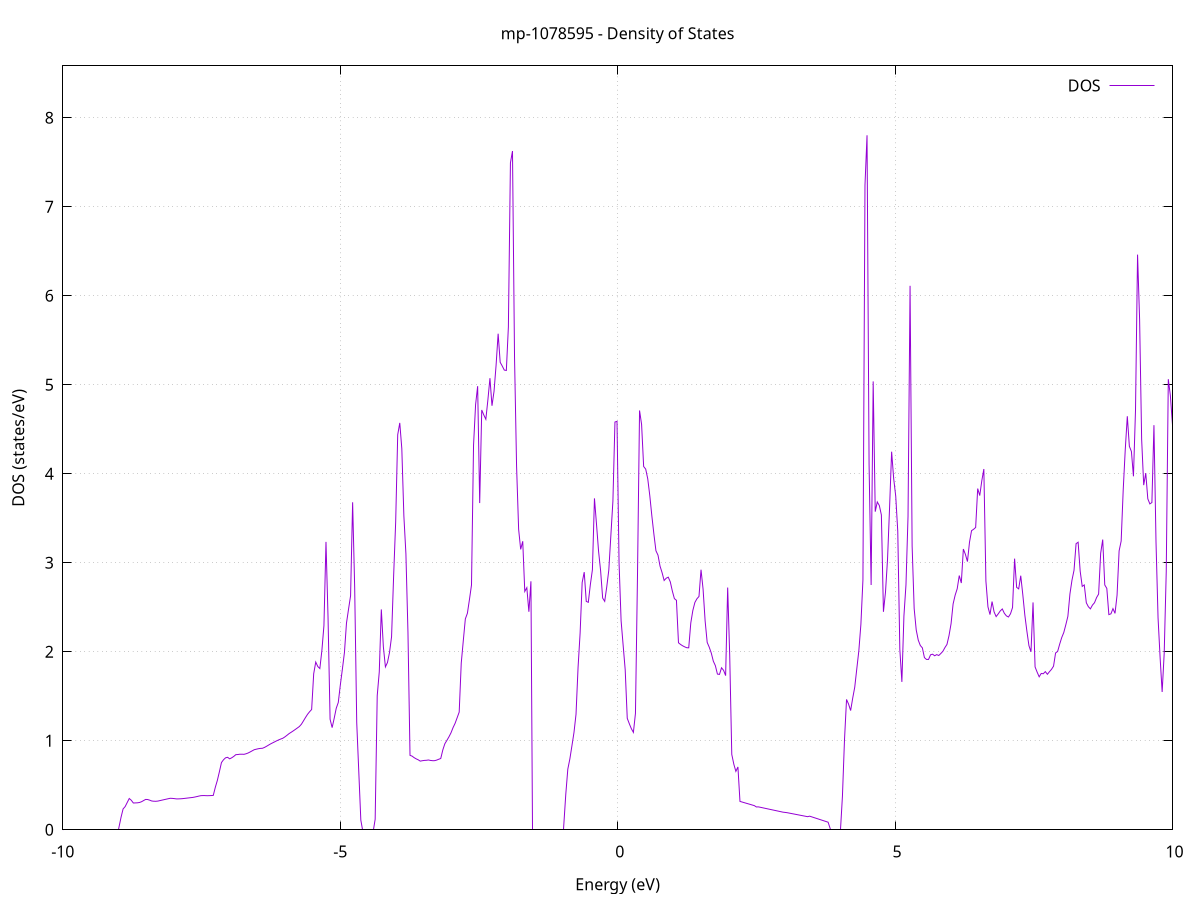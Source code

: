 set title 'mp-1078595 - Density of States'
set xlabel 'Energy (eV)'
set ylabel 'DOS (states/eV)'
set grid
set xrange [-10:10]
set yrange [0:8.583]
set xzeroaxis lt -1
set terminal png size 800,600
set output 'mp-1078595_dos_gnuplot.png'
plot '-' using 1:2 with lines title 'DOS'
-39.016300 0.000000
-38.979400 0.000000
-38.942500 0.000000
-38.905500 0.000000
-38.868600 0.000000
-38.831700 0.000000
-38.794700 0.000000
-38.757800 0.000000
-38.720900 0.000000
-38.683900 0.000000
-38.647000 0.000000
-38.610000 0.000000
-38.573100 0.000000
-38.536200 0.000000
-38.499200 0.000000
-38.462300 0.000000
-38.425400 0.000000
-38.388400 0.000000
-38.351500 0.000000
-38.314600 0.000000
-38.277600 0.000000
-38.240700 0.000000
-38.203700 0.000000
-38.166800 0.000000
-38.129900 0.000000
-38.092900 0.000000
-38.056000 0.000000
-38.019100 0.000000
-37.982100 0.000000
-37.945200 0.000000
-37.908300 0.000000
-37.871300 0.000000
-37.834400 0.000000
-37.797400 0.000000
-37.760500 0.000000
-37.723600 0.000000
-37.686600 0.000000
-37.649700 0.000000
-37.612800 0.000000
-37.575800 0.000000
-37.538900 0.000000
-37.502000 0.000000
-37.465000 0.000000
-37.428100 0.000000
-37.391100 0.000000
-37.354200 0.000000
-37.317300 0.000000
-37.280300 0.000000
-37.243400 0.000000
-37.206500 0.000000
-37.169500 0.000000
-37.132600 0.000000
-37.095700 0.000000
-37.058700 0.000000
-37.021800 0.000000
-36.984800 0.000000
-36.947900 0.000000
-36.911000 0.000000
-36.874000 0.000000
-36.837100 0.000000
-36.800200 0.000000
-36.763200 0.000000
-36.726300 0.000000
-36.689400 0.000000
-36.652400 0.000000
-36.615500 0.000000
-36.578500 0.000000
-36.541600 0.000000
-36.504700 0.000000
-36.467700 0.000000
-36.430800 0.000000
-36.393900 0.000000
-36.356900 0.000000
-36.320000 0.000000
-36.283100 0.000000
-36.246100 0.000000
-36.209200 0.000000
-36.172200 0.000000
-36.135300 0.000000
-36.098400 0.000000
-36.061400 0.000000
-36.024500 0.000000
-35.987600 0.000000
-35.950600 0.000000
-35.913700 0.000000
-35.876800 0.000000
-35.839800 0.000000
-35.802900 0.000000
-35.765900 0.000000
-35.729000 0.000000
-35.692100 0.000000
-35.655100 7.113900
-35.618200 32.302300
-35.581300 16.867800
-35.544300 13.169900
-35.507400 11.150300
-35.470500 3.690400
-35.433500 3.553100
-35.396600 12.090900
-35.359600 15.808200
-35.322700 18.803800
-35.285800 13.931800
-35.248800 12.873200
-35.211900 54.958600
-35.175000 24.896900
-35.138000 21.685700
-35.101100 14.954200
-35.064200 30.903500
-35.027200 0.000000
-34.990300 0.000000
-34.953300 0.000000
-34.916400 0.000000
-34.879500 0.000000
-34.842500 0.000000
-34.805600 0.000000
-34.768700 0.000000
-34.731700 0.000000
-34.694800 0.000000
-34.657900 0.000000
-34.620900 0.000000
-34.584000 0.000000
-34.547000 0.000000
-34.510100 0.000000
-34.473200 0.000000
-34.436200 0.000000
-34.399300 0.000000
-34.362400 0.000000
-34.325400 0.000000
-34.288500 0.000000
-34.251600 0.000000
-34.214600 0.000000
-34.177700 0.000000
-34.140700 0.000000
-34.103800 0.000000
-34.066900 0.000000
-34.029900 0.000000
-33.993000 0.000000
-33.956100 0.000000
-33.919100 0.000000
-33.882200 0.000000
-33.845300 0.000000
-33.808300 0.000000
-33.771400 0.000000
-33.734400 0.000000
-33.697500 0.000000
-33.660600 0.000000
-33.623600 0.000000
-33.586700 0.000000
-33.549800 0.000000
-33.512800 0.000000
-33.475900 0.000000
-33.439000 0.000000
-33.402000 0.000000
-33.365100 0.000000
-33.328100 0.000000
-33.291200 0.000000
-33.254300 0.000000
-33.217300 0.000000
-33.180400 0.000000
-33.143500 0.000000
-33.106500 0.000000
-33.069600 0.000000
-33.032700 0.000000
-32.995700 0.000000
-32.958800 0.000000
-32.921800 0.000000
-32.884900 0.000000
-32.848000 0.000000
-32.811000 0.000000
-32.774100 0.000000
-32.737200 0.000000
-32.700200 0.000000
-32.663300 0.000000
-32.626400 0.000000
-32.589400 0.000000
-32.552500 0.000000
-32.515500 0.000000
-32.478600 0.000000
-32.441700 0.000000
-32.404700 0.000000
-32.367800 0.000000
-32.330900 0.000000
-32.293900 0.000000
-32.257000 0.000000
-32.220100 0.000000
-32.183100 0.000000
-32.146200 0.000000
-32.109200 0.000000
-32.072300 0.000000
-32.035400 0.000000
-31.998400 0.000000
-31.961500 0.000000
-31.924600 0.000000
-31.887600 0.000000
-31.850700 0.000000
-31.813800 0.000000
-31.776800 0.000000
-31.739900 0.000000
-31.702900 0.000000
-31.666000 0.000000
-31.629100 0.000000
-31.592100 0.000000
-31.555200 0.000000
-31.518300 0.000000
-31.481300 0.000000
-31.444400 0.000000
-31.407500 0.000000
-31.370500 0.000000
-31.333600 0.000000
-31.296600 0.000000
-31.259700 0.000000
-31.222800 0.000000
-31.185800 0.000000
-31.148900 0.000000
-31.112000 0.000000
-31.075000 0.000000
-31.038100 0.000000
-31.001200 0.000000
-30.964200 0.000000
-30.927300 0.000000
-30.890300 0.000000
-30.853400 0.000000
-30.816500 0.000000
-30.779500 0.000000
-30.742600 0.000000
-30.705700 0.000000
-30.668700 0.000000
-30.631800 0.000000
-30.594900 0.000000
-30.557900 0.000000
-30.521000 0.000000
-30.484000 0.000000
-30.447100 0.000000
-30.410200 0.000000
-30.373200 0.000000
-30.336300 0.000000
-30.299400 0.000000
-30.262400 0.000000
-30.225500 0.000000
-30.188600 0.000000
-30.151600 0.000000
-30.114700 0.000000
-30.077700 0.000000
-30.040800 0.000000
-30.003900 0.000000
-29.966900 0.000000
-29.930000 0.000000
-29.893100 0.000000
-29.856100 0.000000
-29.819200 0.000000
-29.782300 0.000000
-29.745300 0.000000
-29.708400 0.000000
-29.671400 0.000000
-29.634500 0.000000
-29.597600 0.000000
-29.560600 0.000000
-29.523700 0.000000
-29.486800 0.000000
-29.449800 0.000000
-29.412900 0.000000
-29.376000 0.000000
-29.339000 0.000000
-29.302100 0.000000
-29.265200 0.000000
-29.228200 0.000000
-29.191300 0.000000
-29.154300 0.000000
-29.117400 0.000000
-29.080500 0.000000
-29.043500 0.000000
-29.006600 0.000000
-28.969700 0.000000
-28.932700 0.000000
-28.895800 0.000000
-28.858900 0.000000
-28.821900 0.000000
-28.785000 0.000000
-28.748000 0.000000
-28.711100 0.000000
-28.674200 0.000000
-28.637200 0.000000
-28.600300 0.000000
-28.563400 0.000000
-28.526400 0.000000
-28.489500 0.000000
-28.452600 0.000000
-28.415600 0.000000
-28.378700 0.000000
-28.341700 0.000000
-28.304800 0.000000
-28.267900 0.000000
-28.230900 0.000000
-28.194000 0.000000
-28.157100 0.000000
-28.120100 0.000000
-28.083200 0.000000
-28.046300 0.000000
-28.009300 0.000000
-27.972400 0.000000
-27.935400 0.000000
-27.898500 0.000000
-27.861600 0.000000
-27.824600 0.000000
-27.787700 0.000000
-27.750800 0.000000
-27.713800 0.000000
-27.676900 0.000000
-27.640000 0.000000
-27.603000 0.000000
-27.566100 0.000000
-27.529100 0.000000
-27.492200 0.000000
-27.455300 0.000000
-27.418300 0.000000
-27.381400 0.000000
-27.344500 0.000000
-27.307500 0.000000
-27.270600 0.000000
-27.233700 0.000000
-27.196700 0.000000
-27.159800 0.000000
-27.122800 0.000000
-27.085900 0.000000
-27.049000 0.000000
-27.012000 0.000000
-26.975100 0.000000
-26.938200 0.000000
-26.901200 0.000000
-26.864300 0.000000
-26.827400 0.000000
-26.790400 0.000000
-26.753500 0.000000
-26.716500 0.000000
-26.679600 0.000000
-26.642700 0.000000
-26.605700 0.000000
-26.568800 0.000000
-26.531900 0.000000
-26.494900 0.000000
-26.458000 0.000000
-26.421100 0.000000
-26.384100 0.000000
-26.347200 0.000000
-26.310200 0.000000
-26.273300 0.000000
-26.236400 0.000000
-26.199400 0.000000
-26.162500 0.000000
-26.125600 0.000000
-26.088600 0.000000
-26.051700 0.000000
-26.014800 0.000000
-25.977800 0.000000
-25.940900 0.000000
-25.903900 0.000000
-25.867000 0.000000
-25.830100 0.000000
-25.793100 0.000000
-25.756200 0.000000
-25.719300 0.000000
-25.682300 0.000000
-25.645400 0.000000
-25.608500 0.000000
-25.571500 0.000000
-25.534600 0.000000
-25.497600 0.000000
-25.460700 0.000000
-25.423800 0.000000
-25.386800 0.000000
-25.349900 0.000000
-25.313000 0.000000
-25.276000 0.000000
-25.239100 0.000000
-25.202200 0.000000
-25.165200 0.000000
-25.128300 0.000000
-25.091300 0.000000
-25.054400 0.000000
-25.017500 0.000000
-24.980500 0.000000
-24.943600 0.000000
-24.906700 0.000000
-24.869700 0.000000
-24.832800 0.000000
-24.795900 0.000000
-24.758900 0.000000
-24.722000 0.000000
-24.685000 0.000000
-24.648100 0.000000
-24.611200 0.000000
-24.574200 0.000000
-24.537300 0.000000
-24.500400 0.000000
-24.463400 0.000000
-24.426500 0.000000
-24.389600 0.000000
-24.352600 0.000000
-24.315700 0.000000
-24.278700 0.000000
-24.241800 0.000000
-24.204900 0.000000
-24.167900 0.000000
-24.131000 0.000000
-24.094100 0.000000
-24.057100 0.000000
-24.020200 0.000000
-23.983300 0.000000
-23.946300 0.000000
-23.909400 0.000000
-23.872400 0.000000
-23.835500 0.000000
-23.798600 0.000000
-23.761600 0.000000
-23.724700 0.000000
-23.687800 0.000000
-23.650800 0.000000
-23.613900 0.000000
-23.577000 0.000000
-23.540000 0.000000
-23.503100 0.000000
-23.466100 0.000000
-23.429200 0.000000
-23.392300 0.000000
-23.355300 0.000000
-23.318400 0.000000
-23.281500 0.000000
-23.244500 0.000000
-23.207600 0.000000
-23.170700 0.000000
-23.133700 0.000000
-23.096800 0.000000
-23.059800 0.000000
-23.022900 0.000000
-22.986000 0.000000
-22.949000 0.000000
-22.912100 0.000000
-22.875200 0.000000
-22.838200 0.000000
-22.801300 0.000000
-22.764400 0.000000
-22.727400 0.000000
-22.690500 0.000000
-22.653500 0.000000
-22.616600 0.000000
-22.579700 0.000000
-22.542700 0.000000
-22.505800 0.000000
-22.468900 0.000000
-22.431900 0.000000
-22.395000 0.000000
-22.358100 0.000000
-22.321100 0.000000
-22.284200 0.000000
-22.247200 0.000000
-22.210300 0.000000
-22.173400 0.000000
-22.136400 0.000000
-22.099500 0.000000
-22.062600 0.000000
-22.025600 0.000000
-21.988700 0.000000
-21.951800 0.000000
-21.914800 0.000000
-21.877900 0.000000
-21.840900 0.000000
-21.804000 0.000000
-21.767100 0.000000
-21.730100 0.000000
-21.693200 0.000000
-21.656300 0.000000
-21.619300 0.000000
-21.582400 0.000000
-21.545500 0.000000
-21.508500 0.000000
-21.471600 0.000000
-21.434600 0.000000
-21.397700 0.000000
-21.360800 0.000000
-21.323800 0.000000
-21.286900 0.000000
-21.250000 0.000000
-21.213000 0.000000
-21.176100 0.000000
-21.139200 0.000000
-21.102200 0.000000
-21.065300 0.000000
-21.028300 0.000000
-20.991400 0.000000
-20.954500 0.000000
-20.917500 0.000000
-20.880600 0.000000
-20.843700 0.000000
-20.806700 0.000000
-20.769800 0.000000
-20.732900 0.000000
-20.695900 0.000000
-20.659000 0.000000
-20.622000 0.000000
-20.585100 0.000000
-20.548200 0.000000
-20.511200 0.000000
-20.474300 0.000000
-20.437400 0.000000
-20.400400 0.000000
-20.363500 0.000000
-20.326600 0.000000
-20.289600 0.000000
-20.252700 0.000000
-20.215700 0.000000
-20.178800 0.000000
-20.141900 0.000000
-20.104900 0.000000
-20.068000 0.000000
-20.031100 0.000000
-19.994100 0.000000
-19.957200 0.000000
-19.920300 0.000000
-19.883300 0.000000
-19.846400 0.000000
-19.809400 0.000000
-19.772500 0.000000
-19.735600 0.000000
-19.698600 0.000000
-19.661700 0.000000
-19.624800 0.000000
-19.587800 0.000000
-19.550900 0.000000
-19.514000 0.000000
-19.477000 0.000000
-19.440100 0.000000
-19.403100 0.000000
-19.366200 0.000000
-19.329300 0.000000
-19.292300 0.000000
-19.255400 0.000000
-19.218500 0.000000
-19.181500 0.000000
-19.144600 0.000000
-19.107700 0.000000
-19.070700 0.000000
-19.033800 0.000000
-18.996800 0.000000
-18.959900 0.000000
-18.923000 0.000000
-18.886000 0.000000
-18.849100 0.000000
-18.812200 0.000000
-18.775200 0.000000
-18.738300 0.000000
-18.701400 0.000000
-18.664400 0.000000
-18.627500 0.000000
-18.590500 0.000000
-18.553600 0.000000
-18.516700 0.000000
-18.479700 0.000000
-18.442800 0.000000
-18.405900 0.000000
-18.368900 0.000000
-18.332000 0.000000
-18.295100 0.000000
-18.258100 0.000000
-18.221200 0.000000
-18.184200 0.000000
-18.147300 0.000000
-18.110400 0.000000
-18.073400 0.000000
-18.036500 0.000000
-17.999600 0.000000
-17.962600 0.000000
-17.925700 0.000000
-17.888800 0.000000
-17.851800 0.000000
-17.814900 0.000000
-17.777900 0.000000
-17.741000 0.000000
-17.704100 0.000000
-17.667100 0.000000
-17.630200 0.000000
-17.593300 0.000000
-17.556300 0.000000
-17.519400 0.000000
-17.482500 0.000000
-17.445500 0.000000
-17.408600 0.000000
-17.371600 0.000000
-17.334700 0.000000
-17.297800 0.000000
-17.260800 0.000000
-17.223900 0.000000
-17.187000 0.000000
-17.150000 0.000000
-17.113100 0.000000
-17.076200 0.000000
-17.039200 0.000000
-17.002300 0.000000
-16.965300 0.000000
-16.928400 0.000000
-16.891500 0.000000
-16.854500 0.000000
-16.817600 0.000000
-16.780700 0.000000
-16.743700 0.000000
-16.706800 0.000000
-16.669900 0.000000
-16.632900 0.000000
-16.596000 0.000000
-16.559000 0.000000
-16.522100 0.000000
-16.485200 0.000000
-16.448200 0.000000
-16.411300 0.000000
-16.374400 0.000000
-16.337400 0.000000
-16.300500 0.000000
-16.263600 0.000000
-16.226600 0.000000
-16.189700 0.000000
-16.152700 0.000000
-16.115800 0.000000
-16.078900 0.000000
-16.041900 0.000000
-16.005000 0.000000
-15.968100 0.000000
-15.931100 0.000000
-15.894200 0.000000
-15.857300 0.000000
-15.820300 0.000000
-15.783400 0.000000
-15.746400 0.000000
-15.709500 0.000000
-15.672600 0.000000
-15.635600 0.000000
-15.598700 0.000000
-15.561800 0.000000
-15.524800 0.000000
-15.487900 0.000000
-15.451000 0.000000
-15.414000 0.000000
-15.377100 0.000000
-15.340100 0.000000
-15.303200 0.000000
-15.266300 0.000000
-15.229300 0.000000
-15.192400 0.000000
-15.155500 0.000000
-15.118500 0.000000
-15.081600 0.000000
-15.044700 0.000000
-15.007700 0.000000
-14.970800 0.000000
-14.933800 0.000000
-14.896900 0.000000
-14.860000 0.000000
-14.823000 0.000000
-14.786100 0.000000
-14.749200 0.000000
-14.712200 0.000000
-14.675300 0.000000
-14.638400 0.000000
-14.601400 0.000000
-14.564500 0.000000
-14.527500 0.000000
-14.490600 0.000000
-14.453700 0.000000
-14.416700 0.000000
-14.379800 0.000000
-14.342900 0.000000
-14.305900 0.000000
-14.269000 0.000000
-14.232100 0.000000
-14.195100 0.000000
-14.158200 0.000000
-14.121200 0.000000
-14.084300 0.000000
-14.047400 0.000000
-14.010400 0.000000
-13.973500 0.000000
-13.936600 0.000000
-13.899600 0.000000
-13.862700 0.000000
-13.825800 0.000000
-13.788800 0.000000
-13.751900 0.000000
-13.714900 0.000000
-13.678000 0.000000
-13.641100 0.000000
-13.604100 0.000000
-13.567200 0.000000
-13.530300 0.000000
-13.493300 0.000000
-13.456400 0.000000
-13.419500 0.000000
-13.382500 0.000000
-13.345600 0.000000
-13.308600 0.000000
-13.271700 0.000000
-13.234800 0.000000
-13.197800 0.000000
-13.160900 0.000000
-13.124000 0.000000
-13.087000 0.000000
-13.050100 0.000000
-13.013200 0.000000
-12.976200 0.000000
-12.939300 0.000000
-12.902400 0.000000
-12.865400 0.000000
-12.828500 0.000000
-12.791500 0.000000
-12.754600 0.000000
-12.717700 0.000000
-12.680700 0.000000
-12.643800 0.000000
-12.606900 0.000000
-12.569900 0.000000
-12.533000 0.000000
-12.496100 0.000000
-12.459100 0.000000
-12.422200 0.000000
-12.385200 0.000000
-12.348300 0.000000
-12.311400 0.000000
-12.274400 0.000000
-12.237500 0.000000
-12.200600 0.000000
-12.163600 0.000000
-12.126700 0.000000
-12.089800 0.000000
-12.052800 0.000000
-12.015900 0.000000
-11.978900 0.000000
-11.942000 0.000000
-11.905100 0.000000
-11.868100 0.000000
-11.831200 0.000000
-11.794300 0.000000
-11.757300 0.000000
-11.720400 0.000000
-11.683500 0.000000
-11.646500 0.000000
-11.609600 0.000000
-11.572600 0.000000
-11.535700 0.000000
-11.498800 0.000000
-11.461800 0.000000
-11.424900 0.000000
-11.388000 0.000000
-11.351000 0.000000
-11.314100 0.000000
-11.277200 0.000000
-11.240200 0.000000
-11.203300 0.000000
-11.166300 0.000000
-11.129400 0.000000
-11.092500 0.000000
-11.055500 0.000000
-11.018600 0.000000
-10.981700 0.000000
-10.944700 0.000000
-10.907800 0.000000
-10.870900 0.000000
-10.833900 0.000000
-10.797000 0.000000
-10.760000 0.000000
-10.723100 0.000000
-10.686200 0.000000
-10.649200 0.000000
-10.612300 0.000000
-10.575400 0.000000
-10.538400 0.000000
-10.501500 0.000000
-10.464600 0.000000
-10.427600 0.000000
-10.390700 0.000000
-10.353700 0.000000
-10.316800 0.000000
-10.279900 0.000000
-10.242900 0.000000
-10.206000 0.000000
-10.169100 0.000000
-10.132100 0.000000
-10.095200 0.000000
-10.058300 0.000000
-10.021300 0.000000
-9.984400 0.000000
-9.947400 0.000000
-9.910500 0.000000
-9.873600 0.000000
-9.836600 0.000000
-9.799700 0.000000
-9.762800 0.000000
-9.725800 0.000000
-9.688900 0.000000
-9.652000 0.000000
-9.615000 0.000000
-9.578100 0.000000
-9.541100 0.000000
-9.504200 0.000000
-9.467300 0.000000
-9.430300 0.000000
-9.393400 0.000000
-9.356500 0.000000
-9.319500 0.000000
-9.282600 0.000000
-9.245700 0.000000
-9.208700 0.000000
-9.171800 0.000000
-9.134800 0.000000
-9.097900 0.000000
-9.061000 0.000000
-9.024000 0.000000
-8.987100 0.000000
-8.950200 0.140300
-8.913200 0.234200
-8.876300 0.260200
-8.839400 0.305800
-8.802400 0.351400
-8.765500 0.331700
-8.728500 0.300900
-8.691600 0.301900
-8.654700 0.302900
-8.617700 0.306600
-8.580800 0.315300
-8.543900 0.328200
-8.506900 0.341200
-8.470000 0.339700
-8.433100 0.332500
-8.396100 0.323300
-8.359200 0.320700
-8.322200 0.320100
-8.285300 0.322600
-8.248400 0.328000
-8.211400 0.333200
-8.174500 0.338400
-8.137600 0.343600
-8.100600 0.348800
-8.063700 0.354000
-8.026800 0.352700
-7.989800 0.350100
-7.952900 0.347100
-7.915900 0.347200
-7.879000 0.348100
-7.842100 0.349900
-7.805100 0.352600
-7.768200 0.355300
-7.731300 0.358100
-7.694300 0.360800
-7.657400 0.363500
-7.620500 0.367900
-7.583500 0.373000
-7.546600 0.378700
-7.509600 0.383500
-7.472700 0.384200
-7.435800 0.384000
-7.398800 0.382900
-7.361900 0.383400
-7.325000 0.384500
-7.288000 0.386200
-7.251100 0.477200
-7.214200 0.555300
-7.177200 0.653100
-7.140300 0.755200
-7.103300 0.786800
-7.066400 0.808600
-7.029500 0.814200
-6.992500 0.797000
-6.955600 0.808800
-6.918700 0.824300
-6.881700 0.843900
-6.844800 0.845600
-6.807900 0.849100
-6.770900 0.848900
-6.734000 0.847900
-6.697000 0.854000
-6.660100 0.862700
-6.623200 0.874500
-6.586200 0.887100
-6.549300 0.899700
-6.512400 0.905300
-6.475400 0.910700
-6.438500 0.914300
-6.401600 0.915800
-6.364600 0.925300
-6.327700 0.938000
-6.290700 0.951900
-6.253800 0.965200
-6.216900 0.977000
-6.179900 0.988400
-6.143000 1.000300
-6.106100 1.010700
-6.069100 1.020200
-6.032200 1.029200
-5.995300 1.044400
-5.958300 1.062200
-5.921400 1.080700
-5.884400 1.095400
-5.847500 1.110700
-5.810600 1.126700
-5.773600 1.143300
-5.736700 1.160000
-5.699800 1.185700
-5.662800 1.223100
-5.625900 1.261400
-5.589000 1.297300
-5.552000 1.326200
-5.515100 1.351300
-5.478100 1.753000
-5.441200 1.884700
-5.404300 1.834400
-5.367300 1.811600
-5.330400 2.015100
-5.293500 2.293300
-5.256500 3.234600
-5.219600 2.387100
-5.182700 1.242200
-5.145700 1.147700
-5.108800 1.251900
-5.071800 1.364800
-5.034900 1.430500
-4.998000 1.626900
-4.961000 1.804500
-4.924100 1.991100
-4.887200 2.321900
-4.850200 2.478400
-4.813300 2.629300
-4.776400 3.680000
-4.739400 2.722900
-4.702500 1.203500
-4.665500 0.654700
-4.628600 0.108000
-4.591700 0.000000
-4.554700 0.000000
-4.517800 0.000000
-4.480900 0.000000
-4.443900 0.000000
-4.407000 0.000000
-4.370100 0.118000
-4.333100 1.506200
-4.296200 1.773600
-4.259200 2.475800
-4.222300 2.055700
-4.185400 1.830100
-4.148400 1.879300
-4.111500 1.992700
-4.074600 2.168700
-4.037600 2.848200
-4.000700 3.455700
-3.963800 4.438500
-3.926800 4.571600
-3.889900 4.282500
-3.852900 3.527300
-3.816000 3.100100
-3.779100 2.217400
-3.742100 0.836200
-3.705200 0.827800
-3.668300 0.810500
-3.631300 0.797000
-3.594400 0.786100
-3.557500 0.771400
-3.520500 0.775900
-3.483600 0.779300
-3.446600 0.780700
-3.409700 0.784200
-3.372800 0.779000
-3.335800 0.776400
-3.298900 0.776500
-3.262000 0.782800
-3.225000 0.792300
-3.188100 0.801000
-3.151200 0.896600
-3.114200 0.966800
-3.077300 1.004600
-3.040300 1.044500
-3.003400 1.089600
-2.966500 1.147700
-2.929500 1.196200
-2.892600 1.258900
-2.855700 1.322200
-2.818700 1.873200
-2.781800 2.124600
-2.744900 2.369500
-2.707900 2.432900
-2.671000 2.586600
-2.634000 2.750300
-2.597100 4.320800
-2.560200 4.776900
-2.523200 4.984400
-2.486300 3.670900
-2.449400 4.716800
-2.412400 4.661100
-2.375500 4.612400
-2.338600 4.829800
-2.301600 5.074200
-2.264700 4.764000
-2.227700 4.927500
-2.190800 5.219300
-2.153900 5.574100
-2.116900 5.252400
-2.080000 5.210700
-2.043100 5.165100
-2.006100 5.160700
-1.969200 5.648600
-1.932300 7.493000
-1.895300 7.626100
-1.858400 5.308800
-1.821400 4.082500
-1.784500 3.375900
-1.747600 3.150500
-1.710600 3.241700
-1.673700 2.677900
-1.636800 2.720200
-1.599800 2.449400
-1.562900 2.791700
-1.526000 0.000000
-1.489000 0.000000
-1.452100 0.000000
-1.415100 0.000000
-1.378200 0.000000
-1.341300 0.000000
-1.304300 0.000000
-1.267400 0.000000
-1.230500 0.000000
-1.193500 0.000000
-1.156600 0.000000
-1.119700 0.000000
-1.082700 0.000000
-1.045800 0.000000
-1.008800 0.000000
-0.971900 0.000000
-0.935000 0.396600
-0.898000 0.681700
-0.861100 0.796400
-0.824200 0.942500
-0.787200 1.091800
-0.750300 1.297300
-0.713400 1.823700
-0.676400 2.209200
-0.639500 2.778200
-0.602500 2.894900
-0.565600 2.565900
-0.528700 2.555800
-0.491700 2.755500
-0.454800 2.922100
-0.417900 3.723900
-0.380900 3.431700
-0.344000 3.130700
-0.307100 2.910700
-0.270100 2.603300
-0.233200 2.566600
-0.196200 2.729500
-0.159300 2.918500
-0.122400 3.305000
-0.085400 3.693200
-0.048500 4.581400
-0.011600 4.589600
0.025400 2.999300
0.062300 2.348100
0.099200 2.072200
0.136200 1.797500
0.173100 1.252500
0.210100 1.191800
0.247000 1.136000
0.283900 1.094100
0.320900 1.307100
0.357800 2.862900
0.394700 4.711100
0.431700 4.553800
0.468600 4.081700
0.505500 4.052600
0.542500 3.943300
0.579400 3.754500
0.616400 3.527000
0.653300 3.321700
0.690200 3.134700
0.727200 3.085700
0.764100 2.962200
0.801000 2.888900
0.838000 2.800800
0.874900 2.826300
0.911800 2.838200
0.948800 2.785700
0.985700 2.682500
1.022700 2.597100
1.059600 2.578400
1.096500 2.101000
1.133500 2.082400
1.170400 2.067500
1.207300 2.055500
1.244300 2.045500
1.281200 2.044500
1.318100 2.323100
1.355100 2.463500
1.392000 2.554100
1.429000 2.595500
1.465900 2.621600
1.502800 2.921900
1.539800 2.703300
1.576700 2.346600
1.613600 2.105500
1.650600 2.051900
1.687500 1.985800
1.724400 1.894400
1.761400 1.843600
1.798300 1.749300
1.835300 1.745700
1.872200 1.820000
1.909100 1.791900
1.946100 1.732100
1.983000 2.721700
2.019900 1.958000
2.056900 0.846700
2.093800 0.736800
2.130700 0.656200
2.167700 0.705900
2.204600 0.318900
2.241600 0.312100
2.278500 0.305300
2.315400 0.298500
2.352400 0.291800
2.389300 0.285000
2.426200 0.278200
2.463200 0.271400
2.500100 0.256500
2.537000 0.257300
2.574000 0.252400
2.610900 0.247400
2.647900 0.242500
2.684800 0.237500
2.721700 0.232600
2.758700 0.227600
2.795600 0.222700
2.832500 0.217700
2.869500 0.212800
2.906400 0.207800
2.943300 0.202900
2.980300 0.197800
3.017200 0.195100
3.054200 0.192000
3.091100 0.187500
3.128000 0.183000
3.165000 0.178600
3.201900 0.174100
3.238800 0.169600
3.275800 0.165100
3.312700 0.160600
3.349600 0.156200
3.386600 0.151700
3.423500 0.147200
3.460400 0.152900
3.497400 0.145300
3.534300 0.137800
3.571300 0.130300
3.608200 0.122800
3.645100 0.115200
3.682100 0.107700
3.719000 0.100200
3.755900 0.092600
3.792900 0.085100
3.829800 0.000000
3.866700 0.000000
3.903700 0.000000
3.940600 0.000000
3.977600 0.000000
4.014500 0.000000
4.051400 0.377100
4.088400 1.009600
4.125300 1.464400
4.162200 1.411400
4.199200 1.339500
4.236100 1.477700
4.273000 1.601400
4.310000 1.808300
4.346900 2.010500
4.383900 2.307700
4.420800 2.807500
4.457700 7.241900
4.494700 7.802900
4.531600 4.106000
4.568500 2.750200
4.605500 5.037600
4.642400 3.574100
4.679300 3.683400
4.716300 3.643000
4.753200 3.537300
4.790200 2.449000
4.827100 2.668200
4.864000 3.037900
4.901000 3.620900
4.937900 4.248000
4.974800 3.946600
5.011800 3.748300
5.048700 3.352100
5.085600 2.029200
5.122600 1.661200
5.159500 2.402400
5.196500 2.751800
5.233400 3.519300
5.270300 6.111800
5.307300 3.189200
5.344200 2.485600
5.381100 2.245500
5.418100 2.130400
5.455000 2.070400
5.491900 2.044100
5.528900 1.934600
5.565800 1.914000
5.602800 1.913600
5.639700 1.966200
5.676600 1.972600
5.713600 1.955100
5.750500 1.968100
5.787400 1.958100
5.824400 1.980400
5.861300 2.004900
5.898200 2.046800
5.935200 2.082600
5.972100 2.181300
6.009100 2.315500
6.046000 2.537500
6.082900 2.636400
6.119900 2.708100
6.156800 2.856400
6.193700 2.772300
6.230700 3.154400
6.267600 3.094700
6.304500 3.013500
6.341500 3.231400
6.378400 3.360800
6.415400 3.376300
6.452300 3.396500
6.489200 3.833600
6.526200 3.755100
6.563100 3.921700
6.600000 4.053300
6.637000 2.795000
6.673900 2.505200
6.710800 2.417500
6.747800 2.564400
6.784700 2.447900
6.821700 2.395300
6.858600 2.425600
6.895500 2.458800
6.932500 2.481200
6.969400 2.432100
7.006300 2.403400
7.043300 2.390700
7.080200 2.426400
7.117100 2.497000
7.154100 3.046400
7.191000 2.723800
7.228000 2.706600
7.264900 2.854700
7.301800 2.643400
7.338800 2.411300
7.375700 2.231400
7.412600 2.069000
7.449600 1.999200
7.486500 2.554500
7.523400 1.829700
7.560400 1.770900
7.597300 1.718900
7.634300 1.756500
7.671200 1.753200
7.708100 1.777100
7.745100 1.747100
7.782000 1.775900
7.818900 1.802300
7.855900 1.838300
7.892800 1.986300
7.929700 2.003700
7.966700 2.085800
8.003600 2.159800
8.040600 2.216200
8.077500 2.303700
8.114400 2.398100
8.151400 2.649000
8.188300 2.804100
8.225200 2.915500
8.262200 3.214600
8.299100 3.230900
8.336000 2.906000
8.373000 2.734600
8.409900 2.750900
8.446900 2.550600
8.483800 2.506200
8.520700 2.482200
8.557700 2.524700
8.594600 2.551300
8.631500 2.608800
8.668500 2.648400
8.705400 3.106900
8.742300 3.260700
8.779300 2.750800
8.816200 2.712100
8.853200 2.417600
8.890100 2.426100
8.927000 2.484800
8.964000 2.431400
9.000900 2.636200
9.037800 3.133200
9.074800 3.244300
9.111700 3.816800
9.148600 4.271500
9.185600 4.646300
9.222500 4.308700
9.259500 4.250400
9.296400 3.971200
9.333300 4.714300
9.370300 6.462400
9.407200 5.734100
9.444100 4.385900
9.481100 3.872300
9.518000 4.007700
9.554900 3.719000
9.591900 3.661300
9.628800 3.677000
9.665800 4.546000
9.702700 3.235300
9.739600 2.381300
9.776600 1.936100
9.813500 1.548200
9.850400 1.982900
9.887400 2.901800
9.924300 5.062600
9.961200 4.882000
9.998200 4.564000
10.035100 4.597400
10.072100 4.105500
10.109000 4.264900
10.145900 3.619500
10.182900 3.319200
10.219800 2.590300
10.256700 2.522900
10.293700 2.655200
10.330600 2.253200
10.367500 1.944200
10.404500 1.768700
10.441400 1.514600
10.478400 1.538900
10.515300 1.633300
10.552200 1.650300
10.589200 1.756100
10.626100 1.758500
10.663000 1.782200
10.700000 1.798400
10.736900 1.801500
10.773800 1.794200
10.810800 1.781800
10.847700 1.792700
10.884700 1.779900
10.921600 1.784700
10.958500 1.786600
10.995500 1.781600
11.032400 1.770900
11.069300 1.753400
11.106300 1.747800
11.143200 1.736400
11.180100 1.754300
11.217100 1.964900
11.254000 1.982400
11.291000 1.943800
11.327900 2.031100
11.364800 2.297500
11.401800 2.316600
11.438700 2.154300
11.475600 1.557600
11.512600 1.391400
11.549500 1.275100
11.586400 1.186200
11.623400 1.094600
11.660300 0.925400
11.697300 0.876100
11.734200 0.916000
11.771100 0.958500
11.808100 0.963200
11.845000 0.978300
11.881900 1.022700
11.918900 1.033400
11.955800 1.148300
11.992700 1.216200
12.029700 1.292100
12.066600 1.331500
12.103600 1.378400
12.140500 1.409600
12.177400 1.426000
12.214400 1.424600
12.251300 1.424900
12.288200 1.435200
12.325200 1.429900
12.362100 1.414100
12.399000 1.553200
12.436000 1.464700
12.472900 1.489700
12.509900 1.519000
12.546800 1.499400
12.583700 1.528400
12.620700 1.536700
12.657600 1.536100
12.694500 1.517800
12.731500 1.496900
12.768400 1.518100
12.805300 1.532700
12.842300 1.803600
12.879200 1.677400
12.916200 1.685200
12.953100 1.649700
12.990000 1.766400
13.027000 1.843300
13.063900 1.968500
13.100800 2.066200
13.137800 2.010400
13.174700 1.983700
13.211600 1.996900
13.248600 1.995500
13.285500 2.319900
13.322500 2.168900
13.359400 2.121600
13.396300 2.043500
13.433300 2.001000
13.470200 2.020800
13.507100 2.043600
13.544100 1.995700
13.581000 1.982900
13.617900 1.946600
13.654900 1.884200
13.691800 1.870300
13.728800 1.877100
13.765700 1.865900
13.802600 1.858900
13.839600 1.827100
13.876500 1.797000
13.913400 1.776300
13.950400 1.653900
13.987300 1.504000
14.024200 1.453100
14.061200 1.378100
14.098100 1.365800
14.135100 1.275300
14.172000 1.228000
14.208900 1.180100
14.245900 1.168000
14.282800 1.142700
14.319700 1.149400
14.356700 1.170700
14.393600 1.248100
14.430500 1.302300
14.467500 1.303700
14.504400 1.327600
14.541400 1.325900
14.578300 1.334100
14.615200 1.295900
14.652200 1.270900
14.689100 1.258100
14.726000 1.248000
14.763000 1.227000
14.799900 1.268500
14.836800 1.319500
14.873800 1.387800
14.910700 1.467100
14.947700 1.563200
14.984600 1.888800
15.021500 1.929100
15.058500 2.154000
15.095400 2.425200
15.132300 2.457800
15.169300 2.328600
15.206200 2.281900
15.243100 2.187600
15.280100 2.152200
15.317000 2.190500
15.354000 2.167500
15.390900 2.082500
15.427800 2.043600
15.464800 2.005400
15.501700 1.983800
15.538600 1.985600
15.575600 1.939100
15.612500 2.073900
15.649400 2.099600
15.686400 2.234900
15.723300 2.108400
15.760300 2.001400
15.797200 2.035200
15.834100 2.052800
15.871100 2.082700
15.908000 2.113400
15.944900 2.168400
15.981900 2.231100
16.018800 2.299400
16.055700 2.421100
16.092700 2.608000
16.129600 2.538800
16.166600 2.544900
16.203500 2.355000
16.240400 2.269800
16.277400 2.303800
16.314300 2.314800
16.351200 2.458600
16.388200 2.493100
16.425100 2.612200
16.462000 2.611400
16.499000 2.576200
16.535900 2.444500
16.572900 2.321900
16.609800 2.309000
16.646700 2.330600
16.683700 2.452900
16.720600 2.384700
16.757500 2.413400
16.794500 2.662400
16.831400 2.577600
16.868300 2.665900
16.905300 2.747900
16.942200 2.786000
16.979200 2.947900
17.016100 3.283500
17.053000 3.193400
17.090000 3.431700
17.126900 3.279600
17.163800 3.235300
17.200800 3.247000
17.237700 2.925800
17.274600 2.711400
17.311600 2.555500
17.348500 2.567800
17.385500 2.297400
17.422400 2.407200
17.459300 2.289500
17.496300 2.116800
17.533200 1.873200
17.570100 1.769100
17.607100 1.655200
17.644000 1.588300
17.680900 1.589800
17.717900 1.515200
17.754800 1.670300
17.791800 1.843300
17.828700 1.592300
17.865600 1.511900
17.902600 1.414300
17.939500 1.375100
17.976400 1.379500
18.013400 1.448200
18.050300 1.457700
18.087200 1.482100
18.124200 1.507400
18.161100 1.544400
18.198100 1.575300
18.235000 1.761000
18.271900 1.804000
18.308900 1.724000
18.345800 1.771100
18.382700 1.788200
18.419700 1.721900
18.456600 1.694700
18.493500 1.590900
18.530500 1.489000
18.567400 1.387700
18.604400 1.384700
18.641300 1.496700
18.678200 1.607600
18.715200 1.736200
18.752100 1.938300
18.789000 2.203600
18.826000 2.376500
18.862900 2.433900
18.899800 2.684700
18.936800 2.724400
18.973700 2.729000
19.010700 2.780400
19.047600 2.801500
19.084500 3.033000
19.121500 3.104300
19.158400 3.005500
19.195300 3.038800
19.232300 3.093900
19.269200 2.193900
19.306100 2.214200
19.343100 2.283400
19.380000 2.443900
19.417000 2.547500
19.453900 2.758600
19.490800 3.896900
19.527800 3.028500
19.564700 2.904500
19.601600 2.749800
19.638600 2.504500
19.675500 2.333100
19.712400 2.241300
19.749400 2.278200
19.786300 2.272200
19.823200 2.266200
19.860200 2.217700
19.897100 2.241500
19.934100 2.378600
19.971000 2.593600
20.007900 2.891800
20.044900 2.884200
20.081800 2.810700
20.118700 3.092400
20.155700 2.927200
20.192600 2.899500
20.229500 2.920500
20.266500 3.043800
20.303400 2.908500
20.340400 2.810200
20.377300 2.612000
20.414200 2.551700
20.451200 2.571500
20.488100 2.502300
20.525000 2.206100
20.562000 2.149900
20.598900 2.025500
20.635800 1.978400
20.672800 1.902800
20.709700 1.815200
20.746700 1.825700
20.783600 1.975500
20.820500 2.028200
20.857500 1.939200
20.894400 1.966400
20.931300 1.925800
20.968300 1.937200
21.005200 1.903800
21.042100 1.877200
21.079100 1.913500
21.116000 1.952900
21.153000 2.041500
21.189900 1.989800
21.226800 1.993700
21.263800 2.162600
21.300700 2.168000
21.337600 2.134000
21.374600 2.062000
21.411500 2.344000
21.448400 3.307200
21.485400 3.048700
21.522300 3.024200
21.559300 2.974900
21.596200 2.817300
21.633100 2.757200
21.670100 2.779000
21.707000 2.818900
21.743900 2.668400
21.780900 2.377100
21.817800 2.475200
21.854700 2.436000
21.891700 2.456200
21.928600 2.711100
21.965600 3.329500
22.002500 4.136200
22.039400 3.522900
22.076400 3.382500
22.113300 2.950100
22.150200 2.662200
22.187200 2.879500
22.224100 2.654300
22.261000 2.562800
22.298000 2.628300
22.334900 2.542100
22.371900 2.551700
22.408800 2.595000
22.445700 2.659100
22.482700 2.709300
22.519600 2.803900
22.556500 3.049900
22.593500 3.185500
22.630400 3.365000
22.667300 3.379600
22.704300 3.055200
22.741200 3.018800
22.778200 3.097800
22.815100 2.459000
22.852000 2.397500
22.889000 2.376300
22.925900 2.381700
22.962800 2.514800
22.999800 2.574700
23.036700 2.605400
23.073600 2.649500
23.110600 2.753600
23.147500 2.807000
23.184500 2.912000
23.221400 3.117900
23.258300 2.374800
23.295300 2.128800
23.332200 2.038200
23.369100 1.986400
23.406100 2.009100
23.443000 1.939800
23.479900 2.008000
23.516900 2.159100
23.553800 2.086200
23.590800 2.003000
23.627700 1.991100
23.664600 2.165900
23.701600 2.316300
23.738500 2.251400
23.775400 2.326900
23.812400 2.412600
23.849300 2.460600
23.886200 2.704400
23.923200 2.850300
23.960100 3.084700
23.997100 3.116900
24.034000 2.566600
24.070900 2.534100
24.107900 2.660000
24.144800 2.482400
24.181700 2.312700
24.218700 2.133600
24.255600 2.053500
24.292500 1.958600
24.329500 2.003400
24.366400 1.882700
24.403400 1.788400
24.440300 1.864900
24.477200 1.960000
24.514200 1.907400
24.551100 2.128600
24.588000 2.229100
24.625000 2.326300
24.661900 2.430200
24.698800 2.513600
24.735800 2.491200
24.772700 2.422000
24.809700 2.123400
24.846600 2.264400
24.883500 2.330600
24.920500 2.442300
24.957400 2.399700
24.994300 2.488400
25.031300 2.476000
25.068200 2.428700
25.105100 2.434300
25.142100 2.453200
25.179000 2.708800
25.216000 2.631000
25.252900 2.758400
25.289800 2.904500
25.326800 3.064800
25.363700 2.934000
25.400600 2.783400
25.437600 2.738600
25.474500 2.717000
25.511400 2.756800
25.548400 2.754200
25.585300 2.742000
25.622300 2.759800
25.659200 2.727600
25.696100 2.810400
25.733100 2.947000
25.770000 3.005100
25.806900 3.253400
25.843900 3.150000
25.880800 3.157200
25.917700 2.973700
25.954700 2.913700
25.991600 2.803000
26.028600 2.658100
26.065500 2.607800
26.102400 2.571300
26.139400 2.568300
26.176300 2.538900
26.213200 2.561500
26.250200 2.554300
26.287100 2.502200
26.324000 2.634000
26.361000 2.703600
26.397900 2.763600
26.434900 2.931200
26.471800 2.999400
26.508700 3.170900
26.545700 3.061000
26.582600 3.043400
26.619500 3.035400
26.656500 3.121400
26.693400 3.405000
26.730300 3.268300
26.767300 3.101100
26.804200 2.975700
26.841200 3.156500
26.878100 2.928100
26.915000 2.986800
26.952000 3.171300
26.988900 3.101800
27.025800 3.106500
27.062800 3.138100
27.099700 3.132200
27.136600 3.004800
27.173600 3.180600
27.210500 3.151100
27.247500 3.156500
27.284400 3.421000
27.321300 3.610900
27.358300 3.414000
27.395200 3.418700
27.432100 3.448800
27.469100 3.502700
27.506000 3.586500
27.542900 3.556100
27.579900 3.315800
27.616800 2.920900
27.653800 2.841200
27.690700 2.837700
27.727600 2.883600
27.764600 3.075600
27.801500 3.498000
27.838400 3.541600
27.875400 4.329300
27.912300 3.344500
27.949200 3.211300
27.986200 2.975500
28.023100 3.072100
28.060100 3.091600
28.097000 2.879800
28.133900 2.918400
28.170900 2.952800
28.207800 3.008800
28.244700 2.783900
28.281700 2.728600
28.318600 2.663700
28.355500 2.508500
28.392500 2.282000
28.429400 2.312100
28.466400 2.005700
28.503300 2.009200
28.540200 2.067000
28.577200 2.048400
28.614100 2.138100
28.651000 2.098400
28.688000 2.214200
28.724900 2.344400
28.761800 2.407400
28.798800 3.173300
28.835700 2.795000
28.872700 3.008400
28.909600 3.145200
28.946500 2.950600
28.983500 3.187400
29.020400 3.297800
29.057300 3.285000
29.094300 3.240100
29.131200 3.189700
29.168100 2.985100
29.205100 2.793300
29.242000 2.851800
29.279000 2.835100
29.315900 3.014900
29.352800 2.502500
29.389800 2.412000
29.426700 2.230300
29.463600 2.010900
29.500600 1.805300
29.537500 1.681300
29.574400 1.553200
29.611400 1.443200
29.648300 1.401500
29.685300 1.318200
29.722200 1.296100
29.759100 1.328600
29.796100 1.210300
29.833000 1.163800
29.869900 1.121900
29.906900 1.082400
29.943800 1.012600
29.980700 0.992800
30.017700 0.987400
30.054600 0.995800
30.091600 1.032700
30.128500 1.044700
30.165400 1.009100
30.202400 1.016900
30.239300 0.971000
30.276200 0.937700
30.313200 0.909800
30.350100 0.888500
30.387000 0.907000
30.424000 0.865200
30.460900 0.653200
30.497900 0.492400
30.534800 0.435800
30.571700 0.403700
30.608700 0.376900
30.645600 0.353800
30.682500 0.336600
30.719500 0.325300
30.756400 0.313900
30.793300 0.302300
30.830300 0.291000
30.867200 0.280100
30.904200 0.316500
30.941100 0.328200
30.978000 0.327500
31.015000 0.326200
31.051900 0.326700
31.088800 0.318700
31.125800 0.249100
31.162700 0.224000
31.199600 0.201900
31.236600 0.182700
31.273500 0.160900
31.310500 0.132700
31.347400 0.135300
31.384300 0.141200
31.421300 0.175400
31.458200 0.183400
31.495100 0.179800
31.532100 0.000000
31.569000 0.000000
31.605900 0.000000
31.642900 0.000000
31.679800 0.000000
31.716800 0.000000
31.753700 0.000000
31.790600 0.000000
31.827600 0.000000
31.864500 0.000000
31.901400 0.000000
31.938400 0.000000
31.975300 0.000000
32.012200 0.000000
32.049200 0.000000
32.086100 0.000000
32.123100 0.000000
32.160000 0.000000
32.196900 0.000000
32.233900 0.000000
32.270800 0.000000
32.307700 0.000000
32.344700 0.000000
32.381600 0.000000
32.418500 0.000000
32.455500 0.000000
32.492400 0.000000
32.529400 0.000000
32.566300 0.000000
32.603200 0.000000
32.640200 0.000000
32.677100 0.000000
32.714000 0.000000
32.751000 0.000000
32.787900 0.000000
32.824800 0.000000
32.861800 0.000000
32.898700 0.000000
32.935700 0.000000
32.972600 0.000000
33.009500 0.000000
33.046500 0.000000
33.083400 0.000000
33.120300 0.000000
33.157300 0.000000
33.194200 0.000000
33.231100 0.000000
33.268100 0.000000
33.305000 0.000000
33.342000 0.000000
33.378900 0.000000
33.415800 0.000000
33.452800 0.000000
33.489700 0.000000
33.526600 0.000000
33.563600 0.000000
33.600500 0.000000
33.637400 0.000000
33.674400 0.000000
33.711300 0.000000
33.748300 0.000000
33.785200 0.000000
33.822100 0.000000
33.859100 0.000000
33.896000 0.000000
33.932900 0.000000
33.969900 0.000000
34.006800 0.000000
34.043700 0.000000
34.080700 0.000000
34.117600 0.000000
34.154600 0.000000
34.191500 0.000000
34.228400 0.000000
34.265400 0.000000
34.302300 0.000000
34.339200 0.000000
34.376200 0.000000
34.413100 0.000000
34.450000 0.000000
34.487000 0.000000
34.523900 0.000000
34.560900 0.000000
34.597800 0.000000
34.634700 0.000000
34.671700 0.000000
34.708600 0.000000
34.745500 0.000000
34.782500 0.000000
34.819400 0.000000
34.856300 0.000000
e
